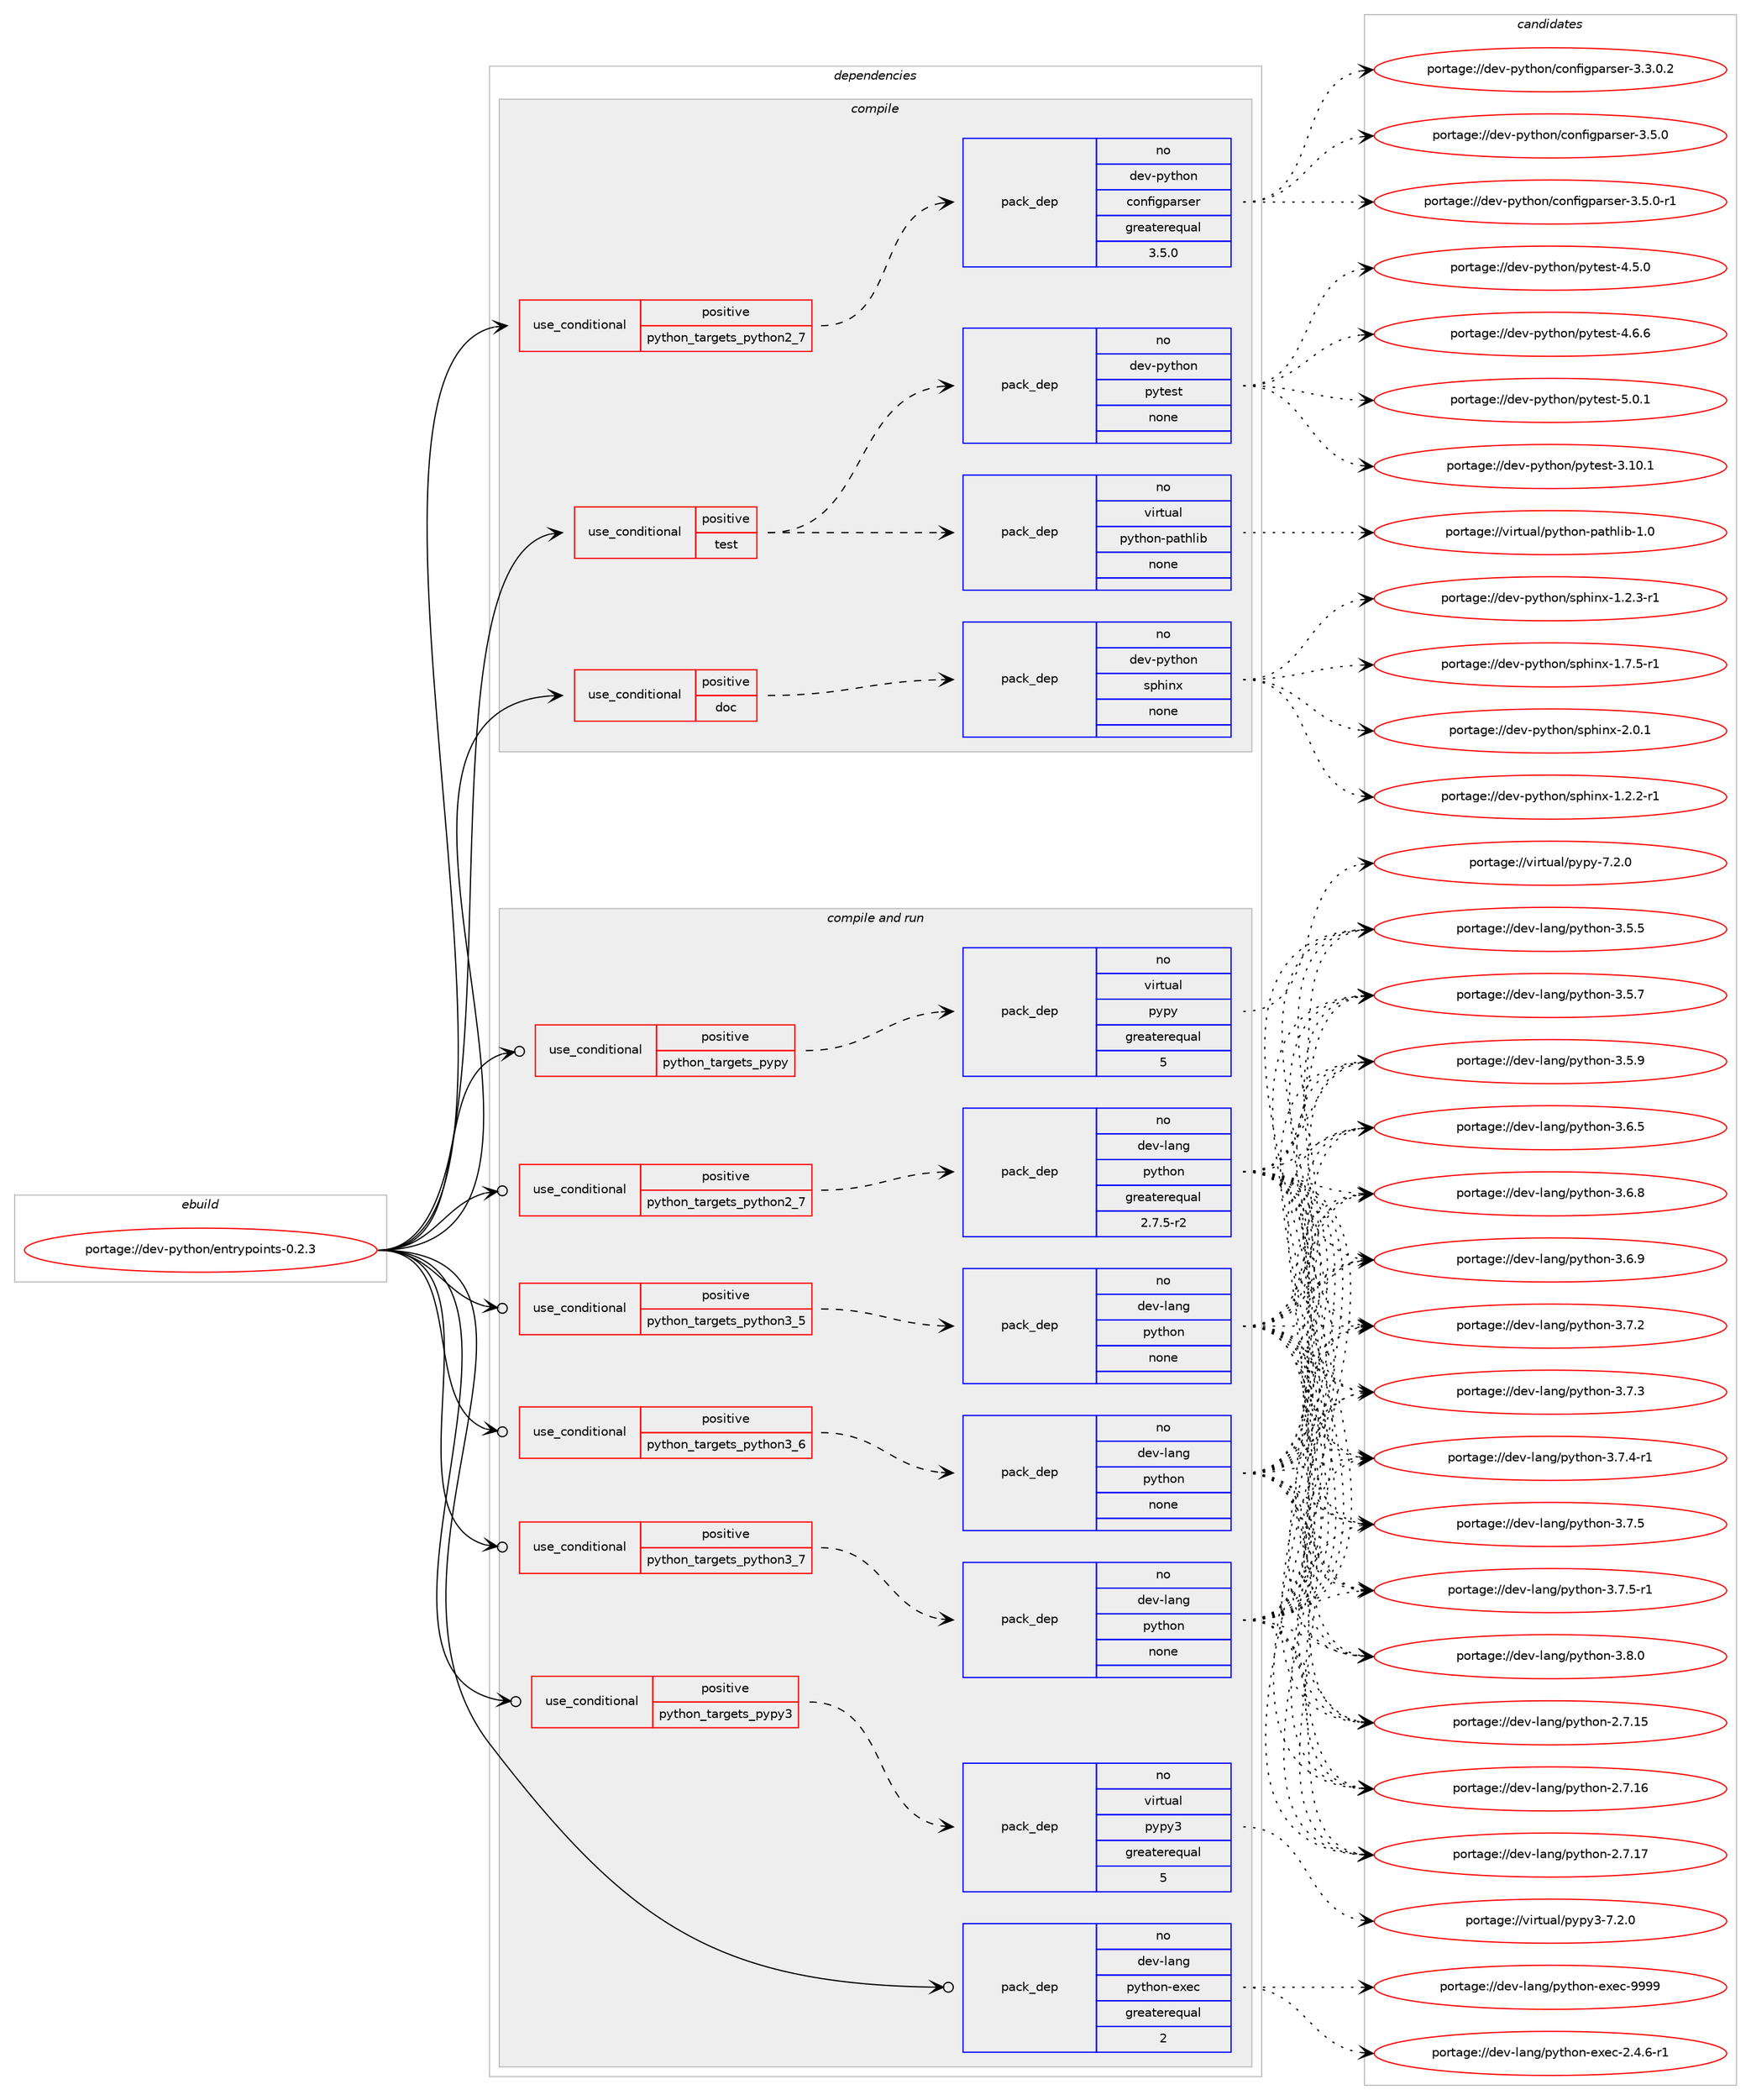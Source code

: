 digraph prolog {

# *************
# Graph options
# *************

newrank=true;
concentrate=true;
compound=true;
graph [rankdir=LR,fontname=Helvetica,fontsize=10,ranksep=1.5];#, ranksep=2.5, nodesep=0.2];
edge  [arrowhead=vee];
node  [fontname=Helvetica,fontsize=10];

# **********
# The ebuild
# **********

subgraph cluster_leftcol {
color=gray;
rank=same;
label=<<i>ebuild</i>>;
id [label="portage://dev-python/entrypoints-0.2.3", color=red, width=4, href="../dev-python/entrypoints-0.2.3.svg"];
}

# ****************
# The dependencies
# ****************

subgraph cluster_midcol {
color=gray;
label=<<i>dependencies</i>>;
subgraph cluster_compile {
fillcolor="#eeeeee";
style=filled;
label=<<i>compile</i>>;
subgraph cond28222 {
dependency138181 [label=<<TABLE BORDER="0" CELLBORDER="1" CELLSPACING="0" CELLPADDING="4"><TR><TD ROWSPAN="3" CELLPADDING="10">use_conditional</TD></TR><TR><TD>positive</TD></TR><TR><TD>doc</TD></TR></TABLE>>, shape=none, color=red];
subgraph pack106642 {
dependency138182 [label=<<TABLE BORDER="0" CELLBORDER="1" CELLSPACING="0" CELLPADDING="4" WIDTH="220"><TR><TD ROWSPAN="6" CELLPADDING="30">pack_dep</TD></TR><TR><TD WIDTH="110">no</TD></TR><TR><TD>dev-python</TD></TR><TR><TD>sphinx</TD></TR><TR><TD>none</TD></TR><TR><TD></TD></TR></TABLE>>, shape=none, color=blue];
}
dependency138181:e -> dependency138182:w [weight=20,style="dashed",arrowhead="vee"];
}
id:e -> dependency138181:w [weight=20,style="solid",arrowhead="vee"];
subgraph cond28223 {
dependency138183 [label=<<TABLE BORDER="0" CELLBORDER="1" CELLSPACING="0" CELLPADDING="4"><TR><TD ROWSPAN="3" CELLPADDING="10">use_conditional</TD></TR><TR><TD>positive</TD></TR><TR><TD>python_targets_python2_7</TD></TR></TABLE>>, shape=none, color=red];
subgraph pack106643 {
dependency138184 [label=<<TABLE BORDER="0" CELLBORDER="1" CELLSPACING="0" CELLPADDING="4" WIDTH="220"><TR><TD ROWSPAN="6" CELLPADDING="30">pack_dep</TD></TR><TR><TD WIDTH="110">no</TD></TR><TR><TD>dev-python</TD></TR><TR><TD>configparser</TD></TR><TR><TD>greaterequal</TD></TR><TR><TD>3.5.0</TD></TR></TABLE>>, shape=none, color=blue];
}
dependency138183:e -> dependency138184:w [weight=20,style="dashed",arrowhead="vee"];
}
id:e -> dependency138183:w [weight=20,style="solid",arrowhead="vee"];
subgraph cond28224 {
dependency138185 [label=<<TABLE BORDER="0" CELLBORDER="1" CELLSPACING="0" CELLPADDING="4"><TR><TD ROWSPAN="3" CELLPADDING="10">use_conditional</TD></TR><TR><TD>positive</TD></TR><TR><TD>test</TD></TR></TABLE>>, shape=none, color=red];
subgraph pack106644 {
dependency138186 [label=<<TABLE BORDER="0" CELLBORDER="1" CELLSPACING="0" CELLPADDING="4" WIDTH="220"><TR><TD ROWSPAN="6" CELLPADDING="30">pack_dep</TD></TR><TR><TD WIDTH="110">no</TD></TR><TR><TD>dev-python</TD></TR><TR><TD>pytest</TD></TR><TR><TD>none</TD></TR><TR><TD></TD></TR></TABLE>>, shape=none, color=blue];
}
dependency138185:e -> dependency138186:w [weight=20,style="dashed",arrowhead="vee"];
subgraph pack106645 {
dependency138187 [label=<<TABLE BORDER="0" CELLBORDER="1" CELLSPACING="0" CELLPADDING="4" WIDTH="220"><TR><TD ROWSPAN="6" CELLPADDING="30">pack_dep</TD></TR><TR><TD WIDTH="110">no</TD></TR><TR><TD>virtual</TD></TR><TR><TD>python-pathlib</TD></TR><TR><TD>none</TD></TR><TR><TD></TD></TR></TABLE>>, shape=none, color=blue];
}
dependency138185:e -> dependency138187:w [weight=20,style="dashed",arrowhead="vee"];
}
id:e -> dependency138185:w [weight=20,style="solid",arrowhead="vee"];
}
subgraph cluster_compileandrun {
fillcolor="#eeeeee";
style=filled;
label=<<i>compile and run</i>>;
subgraph cond28225 {
dependency138188 [label=<<TABLE BORDER="0" CELLBORDER="1" CELLSPACING="0" CELLPADDING="4"><TR><TD ROWSPAN="3" CELLPADDING="10">use_conditional</TD></TR><TR><TD>positive</TD></TR><TR><TD>python_targets_pypy</TD></TR></TABLE>>, shape=none, color=red];
subgraph pack106646 {
dependency138189 [label=<<TABLE BORDER="0" CELLBORDER="1" CELLSPACING="0" CELLPADDING="4" WIDTH="220"><TR><TD ROWSPAN="6" CELLPADDING="30">pack_dep</TD></TR><TR><TD WIDTH="110">no</TD></TR><TR><TD>virtual</TD></TR><TR><TD>pypy</TD></TR><TR><TD>greaterequal</TD></TR><TR><TD>5</TD></TR></TABLE>>, shape=none, color=blue];
}
dependency138188:e -> dependency138189:w [weight=20,style="dashed",arrowhead="vee"];
}
id:e -> dependency138188:w [weight=20,style="solid",arrowhead="odotvee"];
subgraph cond28226 {
dependency138190 [label=<<TABLE BORDER="0" CELLBORDER="1" CELLSPACING="0" CELLPADDING="4"><TR><TD ROWSPAN="3" CELLPADDING="10">use_conditional</TD></TR><TR><TD>positive</TD></TR><TR><TD>python_targets_pypy3</TD></TR></TABLE>>, shape=none, color=red];
subgraph pack106647 {
dependency138191 [label=<<TABLE BORDER="0" CELLBORDER="1" CELLSPACING="0" CELLPADDING="4" WIDTH="220"><TR><TD ROWSPAN="6" CELLPADDING="30">pack_dep</TD></TR><TR><TD WIDTH="110">no</TD></TR><TR><TD>virtual</TD></TR><TR><TD>pypy3</TD></TR><TR><TD>greaterequal</TD></TR><TR><TD>5</TD></TR></TABLE>>, shape=none, color=blue];
}
dependency138190:e -> dependency138191:w [weight=20,style="dashed",arrowhead="vee"];
}
id:e -> dependency138190:w [weight=20,style="solid",arrowhead="odotvee"];
subgraph cond28227 {
dependency138192 [label=<<TABLE BORDER="0" CELLBORDER="1" CELLSPACING="0" CELLPADDING="4"><TR><TD ROWSPAN="3" CELLPADDING="10">use_conditional</TD></TR><TR><TD>positive</TD></TR><TR><TD>python_targets_python2_7</TD></TR></TABLE>>, shape=none, color=red];
subgraph pack106648 {
dependency138193 [label=<<TABLE BORDER="0" CELLBORDER="1" CELLSPACING="0" CELLPADDING="4" WIDTH="220"><TR><TD ROWSPAN="6" CELLPADDING="30">pack_dep</TD></TR><TR><TD WIDTH="110">no</TD></TR><TR><TD>dev-lang</TD></TR><TR><TD>python</TD></TR><TR><TD>greaterequal</TD></TR><TR><TD>2.7.5-r2</TD></TR></TABLE>>, shape=none, color=blue];
}
dependency138192:e -> dependency138193:w [weight=20,style="dashed",arrowhead="vee"];
}
id:e -> dependency138192:w [weight=20,style="solid",arrowhead="odotvee"];
subgraph cond28228 {
dependency138194 [label=<<TABLE BORDER="0" CELLBORDER="1" CELLSPACING="0" CELLPADDING="4"><TR><TD ROWSPAN="3" CELLPADDING="10">use_conditional</TD></TR><TR><TD>positive</TD></TR><TR><TD>python_targets_python3_5</TD></TR></TABLE>>, shape=none, color=red];
subgraph pack106649 {
dependency138195 [label=<<TABLE BORDER="0" CELLBORDER="1" CELLSPACING="0" CELLPADDING="4" WIDTH="220"><TR><TD ROWSPAN="6" CELLPADDING="30">pack_dep</TD></TR><TR><TD WIDTH="110">no</TD></TR><TR><TD>dev-lang</TD></TR><TR><TD>python</TD></TR><TR><TD>none</TD></TR><TR><TD></TD></TR></TABLE>>, shape=none, color=blue];
}
dependency138194:e -> dependency138195:w [weight=20,style="dashed",arrowhead="vee"];
}
id:e -> dependency138194:w [weight=20,style="solid",arrowhead="odotvee"];
subgraph cond28229 {
dependency138196 [label=<<TABLE BORDER="0" CELLBORDER="1" CELLSPACING="0" CELLPADDING="4"><TR><TD ROWSPAN="3" CELLPADDING="10">use_conditional</TD></TR><TR><TD>positive</TD></TR><TR><TD>python_targets_python3_6</TD></TR></TABLE>>, shape=none, color=red];
subgraph pack106650 {
dependency138197 [label=<<TABLE BORDER="0" CELLBORDER="1" CELLSPACING="0" CELLPADDING="4" WIDTH="220"><TR><TD ROWSPAN="6" CELLPADDING="30">pack_dep</TD></TR><TR><TD WIDTH="110">no</TD></TR><TR><TD>dev-lang</TD></TR><TR><TD>python</TD></TR><TR><TD>none</TD></TR><TR><TD></TD></TR></TABLE>>, shape=none, color=blue];
}
dependency138196:e -> dependency138197:w [weight=20,style="dashed",arrowhead="vee"];
}
id:e -> dependency138196:w [weight=20,style="solid",arrowhead="odotvee"];
subgraph cond28230 {
dependency138198 [label=<<TABLE BORDER="0" CELLBORDER="1" CELLSPACING="0" CELLPADDING="4"><TR><TD ROWSPAN="3" CELLPADDING="10">use_conditional</TD></TR><TR><TD>positive</TD></TR><TR><TD>python_targets_python3_7</TD></TR></TABLE>>, shape=none, color=red];
subgraph pack106651 {
dependency138199 [label=<<TABLE BORDER="0" CELLBORDER="1" CELLSPACING="0" CELLPADDING="4" WIDTH="220"><TR><TD ROWSPAN="6" CELLPADDING="30">pack_dep</TD></TR><TR><TD WIDTH="110">no</TD></TR><TR><TD>dev-lang</TD></TR><TR><TD>python</TD></TR><TR><TD>none</TD></TR><TR><TD></TD></TR></TABLE>>, shape=none, color=blue];
}
dependency138198:e -> dependency138199:w [weight=20,style="dashed",arrowhead="vee"];
}
id:e -> dependency138198:w [weight=20,style="solid",arrowhead="odotvee"];
subgraph pack106652 {
dependency138200 [label=<<TABLE BORDER="0" CELLBORDER="1" CELLSPACING="0" CELLPADDING="4" WIDTH="220"><TR><TD ROWSPAN="6" CELLPADDING="30">pack_dep</TD></TR><TR><TD WIDTH="110">no</TD></TR><TR><TD>dev-lang</TD></TR><TR><TD>python-exec</TD></TR><TR><TD>greaterequal</TD></TR><TR><TD>2</TD></TR></TABLE>>, shape=none, color=blue];
}
id:e -> dependency138200:w [weight=20,style="solid",arrowhead="odotvee"];
}
subgraph cluster_run {
fillcolor="#eeeeee";
style=filled;
label=<<i>run</i>>;
}
}

# **************
# The candidates
# **************

subgraph cluster_choices {
rank=same;
color=gray;
label=<<i>candidates</i>>;

subgraph choice106642 {
color=black;
nodesep=1;
choiceportage10010111845112121116104111110471151121041051101204549465046504511449 [label="portage://dev-python/sphinx-1.2.2-r1", color=red, width=4,href="../dev-python/sphinx-1.2.2-r1.svg"];
choiceportage10010111845112121116104111110471151121041051101204549465046514511449 [label="portage://dev-python/sphinx-1.2.3-r1", color=red, width=4,href="../dev-python/sphinx-1.2.3-r1.svg"];
choiceportage10010111845112121116104111110471151121041051101204549465546534511449 [label="portage://dev-python/sphinx-1.7.5-r1", color=red, width=4,href="../dev-python/sphinx-1.7.5-r1.svg"];
choiceportage1001011184511212111610411111047115112104105110120455046484649 [label="portage://dev-python/sphinx-2.0.1", color=red, width=4,href="../dev-python/sphinx-2.0.1.svg"];
dependency138182:e -> choiceportage10010111845112121116104111110471151121041051101204549465046504511449:w [style=dotted,weight="100"];
dependency138182:e -> choiceportage10010111845112121116104111110471151121041051101204549465046514511449:w [style=dotted,weight="100"];
dependency138182:e -> choiceportage10010111845112121116104111110471151121041051101204549465546534511449:w [style=dotted,weight="100"];
dependency138182:e -> choiceportage1001011184511212111610411111047115112104105110120455046484649:w [style=dotted,weight="100"];
}
subgraph choice106643 {
color=black;
nodesep=1;
choiceportage100101118451121211161041111104799111110102105103112971141151011144551465146484650 [label="portage://dev-python/configparser-3.3.0.2", color=red, width=4,href="../dev-python/configparser-3.3.0.2.svg"];
choiceportage10010111845112121116104111110479911111010210510311297114115101114455146534648 [label="portage://dev-python/configparser-3.5.0", color=red, width=4,href="../dev-python/configparser-3.5.0.svg"];
choiceportage100101118451121211161041111104799111110102105103112971141151011144551465346484511449 [label="portage://dev-python/configparser-3.5.0-r1", color=red, width=4,href="../dev-python/configparser-3.5.0-r1.svg"];
dependency138184:e -> choiceportage100101118451121211161041111104799111110102105103112971141151011144551465146484650:w [style=dotted,weight="100"];
dependency138184:e -> choiceportage10010111845112121116104111110479911111010210510311297114115101114455146534648:w [style=dotted,weight="100"];
dependency138184:e -> choiceportage100101118451121211161041111104799111110102105103112971141151011144551465346484511449:w [style=dotted,weight="100"];
}
subgraph choice106644 {
color=black;
nodesep=1;
choiceportage100101118451121211161041111104711212111610111511645514649484649 [label="portage://dev-python/pytest-3.10.1", color=red, width=4,href="../dev-python/pytest-3.10.1.svg"];
choiceportage1001011184511212111610411111047112121116101115116455246534648 [label="portage://dev-python/pytest-4.5.0", color=red, width=4,href="../dev-python/pytest-4.5.0.svg"];
choiceportage1001011184511212111610411111047112121116101115116455246544654 [label="portage://dev-python/pytest-4.6.6", color=red, width=4,href="../dev-python/pytest-4.6.6.svg"];
choiceportage1001011184511212111610411111047112121116101115116455346484649 [label="portage://dev-python/pytest-5.0.1", color=red, width=4,href="../dev-python/pytest-5.0.1.svg"];
dependency138186:e -> choiceportage100101118451121211161041111104711212111610111511645514649484649:w [style=dotted,weight="100"];
dependency138186:e -> choiceportage1001011184511212111610411111047112121116101115116455246534648:w [style=dotted,weight="100"];
dependency138186:e -> choiceportage1001011184511212111610411111047112121116101115116455246544654:w [style=dotted,weight="100"];
dependency138186:e -> choiceportage1001011184511212111610411111047112121116101115116455346484649:w [style=dotted,weight="100"];
}
subgraph choice106645 {
color=black;
nodesep=1;
choiceportage118105114116117971084711212111610411111045112971161041081059845494648 [label="portage://virtual/python-pathlib-1.0", color=red, width=4,href="../virtual/python-pathlib-1.0.svg"];
dependency138187:e -> choiceportage118105114116117971084711212111610411111045112971161041081059845494648:w [style=dotted,weight="100"];
}
subgraph choice106646 {
color=black;
nodesep=1;
choiceportage1181051141161179710847112121112121455546504648 [label="portage://virtual/pypy-7.2.0", color=red, width=4,href="../virtual/pypy-7.2.0.svg"];
dependency138189:e -> choiceportage1181051141161179710847112121112121455546504648:w [style=dotted,weight="100"];
}
subgraph choice106647 {
color=black;
nodesep=1;
choiceportage118105114116117971084711212111212151455546504648 [label="portage://virtual/pypy3-7.2.0", color=red, width=4,href="../virtual/pypy3-7.2.0.svg"];
dependency138191:e -> choiceportage118105114116117971084711212111212151455546504648:w [style=dotted,weight="100"];
}
subgraph choice106648 {
color=black;
nodesep=1;
choiceportage10010111845108971101034711212111610411111045504655464953 [label="portage://dev-lang/python-2.7.15", color=red, width=4,href="../dev-lang/python-2.7.15.svg"];
choiceportage10010111845108971101034711212111610411111045504655464954 [label="portage://dev-lang/python-2.7.16", color=red, width=4,href="../dev-lang/python-2.7.16.svg"];
choiceportage10010111845108971101034711212111610411111045504655464955 [label="portage://dev-lang/python-2.7.17", color=red, width=4,href="../dev-lang/python-2.7.17.svg"];
choiceportage100101118451089711010347112121116104111110455146534653 [label="portage://dev-lang/python-3.5.5", color=red, width=4,href="../dev-lang/python-3.5.5.svg"];
choiceportage100101118451089711010347112121116104111110455146534655 [label="portage://dev-lang/python-3.5.7", color=red, width=4,href="../dev-lang/python-3.5.7.svg"];
choiceportage100101118451089711010347112121116104111110455146534657 [label="portage://dev-lang/python-3.5.9", color=red, width=4,href="../dev-lang/python-3.5.9.svg"];
choiceportage100101118451089711010347112121116104111110455146544653 [label="portage://dev-lang/python-3.6.5", color=red, width=4,href="../dev-lang/python-3.6.5.svg"];
choiceportage100101118451089711010347112121116104111110455146544656 [label="portage://dev-lang/python-3.6.8", color=red, width=4,href="../dev-lang/python-3.6.8.svg"];
choiceportage100101118451089711010347112121116104111110455146544657 [label="portage://dev-lang/python-3.6.9", color=red, width=4,href="../dev-lang/python-3.6.9.svg"];
choiceportage100101118451089711010347112121116104111110455146554650 [label="portage://dev-lang/python-3.7.2", color=red, width=4,href="../dev-lang/python-3.7.2.svg"];
choiceportage100101118451089711010347112121116104111110455146554651 [label="portage://dev-lang/python-3.7.3", color=red, width=4,href="../dev-lang/python-3.7.3.svg"];
choiceportage1001011184510897110103471121211161041111104551465546524511449 [label="portage://dev-lang/python-3.7.4-r1", color=red, width=4,href="../dev-lang/python-3.7.4-r1.svg"];
choiceportage100101118451089711010347112121116104111110455146554653 [label="portage://dev-lang/python-3.7.5", color=red, width=4,href="../dev-lang/python-3.7.5.svg"];
choiceportage1001011184510897110103471121211161041111104551465546534511449 [label="portage://dev-lang/python-3.7.5-r1", color=red, width=4,href="../dev-lang/python-3.7.5-r1.svg"];
choiceportage100101118451089711010347112121116104111110455146564648 [label="portage://dev-lang/python-3.8.0", color=red, width=4,href="../dev-lang/python-3.8.0.svg"];
dependency138193:e -> choiceportage10010111845108971101034711212111610411111045504655464953:w [style=dotted,weight="100"];
dependency138193:e -> choiceportage10010111845108971101034711212111610411111045504655464954:w [style=dotted,weight="100"];
dependency138193:e -> choiceportage10010111845108971101034711212111610411111045504655464955:w [style=dotted,weight="100"];
dependency138193:e -> choiceportage100101118451089711010347112121116104111110455146534653:w [style=dotted,weight="100"];
dependency138193:e -> choiceportage100101118451089711010347112121116104111110455146534655:w [style=dotted,weight="100"];
dependency138193:e -> choiceportage100101118451089711010347112121116104111110455146534657:w [style=dotted,weight="100"];
dependency138193:e -> choiceportage100101118451089711010347112121116104111110455146544653:w [style=dotted,weight="100"];
dependency138193:e -> choiceportage100101118451089711010347112121116104111110455146544656:w [style=dotted,weight="100"];
dependency138193:e -> choiceportage100101118451089711010347112121116104111110455146544657:w [style=dotted,weight="100"];
dependency138193:e -> choiceportage100101118451089711010347112121116104111110455146554650:w [style=dotted,weight="100"];
dependency138193:e -> choiceportage100101118451089711010347112121116104111110455146554651:w [style=dotted,weight="100"];
dependency138193:e -> choiceportage1001011184510897110103471121211161041111104551465546524511449:w [style=dotted,weight="100"];
dependency138193:e -> choiceportage100101118451089711010347112121116104111110455146554653:w [style=dotted,weight="100"];
dependency138193:e -> choiceportage1001011184510897110103471121211161041111104551465546534511449:w [style=dotted,weight="100"];
dependency138193:e -> choiceportage100101118451089711010347112121116104111110455146564648:w [style=dotted,weight="100"];
}
subgraph choice106649 {
color=black;
nodesep=1;
choiceportage10010111845108971101034711212111610411111045504655464953 [label="portage://dev-lang/python-2.7.15", color=red, width=4,href="../dev-lang/python-2.7.15.svg"];
choiceportage10010111845108971101034711212111610411111045504655464954 [label="portage://dev-lang/python-2.7.16", color=red, width=4,href="../dev-lang/python-2.7.16.svg"];
choiceportage10010111845108971101034711212111610411111045504655464955 [label="portage://dev-lang/python-2.7.17", color=red, width=4,href="../dev-lang/python-2.7.17.svg"];
choiceportage100101118451089711010347112121116104111110455146534653 [label="portage://dev-lang/python-3.5.5", color=red, width=4,href="../dev-lang/python-3.5.5.svg"];
choiceportage100101118451089711010347112121116104111110455146534655 [label="portage://dev-lang/python-3.5.7", color=red, width=4,href="../dev-lang/python-3.5.7.svg"];
choiceportage100101118451089711010347112121116104111110455146534657 [label="portage://dev-lang/python-3.5.9", color=red, width=4,href="../dev-lang/python-3.5.9.svg"];
choiceportage100101118451089711010347112121116104111110455146544653 [label="portage://dev-lang/python-3.6.5", color=red, width=4,href="../dev-lang/python-3.6.5.svg"];
choiceportage100101118451089711010347112121116104111110455146544656 [label="portage://dev-lang/python-3.6.8", color=red, width=4,href="../dev-lang/python-3.6.8.svg"];
choiceportage100101118451089711010347112121116104111110455146544657 [label="portage://dev-lang/python-3.6.9", color=red, width=4,href="../dev-lang/python-3.6.9.svg"];
choiceportage100101118451089711010347112121116104111110455146554650 [label="portage://dev-lang/python-3.7.2", color=red, width=4,href="../dev-lang/python-3.7.2.svg"];
choiceportage100101118451089711010347112121116104111110455146554651 [label="portage://dev-lang/python-3.7.3", color=red, width=4,href="../dev-lang/python-3.7.3.svg"];
choiceportage1001011184510897110103471121211161041111104551465546524511449 [label="portage://dev-lang/python-3.7.4-r1", color=red, width=4,href="../dev-lang/python-3.7.4-r1.svg"];
choiceportage100101118451089711010347112121116104111110455146554653 [label="portage://dev-lang/python-3.7.5", color=red, width=4,href="../dev-lang/python-3.7.5.svg"];
choiceportage1001011184510897110103471121211161041111104551465546534511449 [label="portage://dev-lang/python-3.7.5-r1", color=red, width=4,href="../dev-lang/python-3.7.5-r1.svg"];
choiceportage100101118451089711010347112121116104111110455146564648 [label="portage://dev-lang/python-3.8.0", color=red, width=4,href="../dev-lang/python-3.8.0.svg"];
dependency138195:e -> choiceportage10010111845108971101034711212111610411111045504655464953:w [style=dotted,weight="100"];
dependency138195:e -> choiceportage10010111845108971101034711212111610411111045504655464954:w [style=dotted,weight="100"];
dependency138195:e -> choiceportage10010111845108971101034711212111610411111045504655464955:w [style=dotted,weight="100"];
dependency138195:e -> choiceportage100101118451089711010347112121116104111110455146534653:w [style=dotted,weight="100"];
dependency138195:e -> choiceportage100101118451089711010347112121116104111110455146534655:w [style=dotted,weight="100"];
dependency138195:e -> choiceportage100101118451089711010347112121116104111110455146534657:w [style=dotted,weight="100"];
dependency138195:e -> choiceportage100101118451089711010347112121116104111110455146544653:w [style=dotted,weight="100"];
dependency138195:e -> choiceportage100101118451089711010347112121116104111110455146544656:w [style=dotted,weight="100"];
dependency138195:e -> choiceportage100101118451089711010347112121116104111110455146544657:w [style=dotted,weight="100"];
dependency138195:e -> choiceportage100101118451089711010347112121116104111110455146554650:w [style=dotted,weight="100"];
dependency138195:e -> choiceportage100101118451089711010347112121116104111110455146554651:w [style=dotted,weight="100"];
dependency138195:e -> choiceportage1001011184510897110103471121211161041111104551465546524511449:w [style=dotted,weight="100"];
dependency138195:e -> choiceportage100101118451089711010347112121116104111110455146554653:w [style=dotted,weight="100"];
dependency138195:e -> choiceportage1001011184510897110103471121211161041111104551465546534511449:w [style=dotted,weight="100"];
dependency138195:e -> choiceportage100101118451089711010347112121116104111110455146564648:w [style=dotted,weight="100"];
}
subgraph choice106650 {
color=black;
nodesep=1;
choiceportage10010111845108971101034711212111610411111045504655464953 [label="portage://dev-lang/python-2.7.15", color=red, width=4,href="../dev-lang/python-2.7.15.svg"];
choiceportage10010111845108971101034711212111610411111045504655464954 [label="portage://dev-lang/python-2.7.16", color=red, width=4,href="../dev-lang/python-2.7.16.svg"];
choiceportage10010111845108971101034711212111610411111045504655464955 [label="portage://dev-lang/python-2.7.17", color=red, width=4,href="../dev-lang/python-2.7.17.svg"];
choiceportage100101118451089711010347112121116104111110455146534653 [label="portage://dev-lang/python-3.5.5", color=red, width=4,href="../dev-lang/python-3.5.5.svg"];
choiceportage100101118451089711010347112121116104111110455146534655 [label="portage://dev-lang/python-3.5.7", color=red, width=4,href="../dev-lang/python-3.5.7.svg"];
choiceportage100101118451089711010347112121116104111110455146534657 [label="portage://dev-lang/python-3.5.9", color=red, width=4,href="../dev-lang/python-3.5.9.svg"];
choiceportage100101118451089711010347112121116104111110455146544653 [label="portage://dev-lang/python-3.6.5", color=red, width=4,href="../dev-lang/python-3.6.5.svg"];
choiceportage100101118451089711010347112121116104111110455146544656 [label="portage://dev-lang/python-3.6.8", color=red, width=4,href="../dev-lang/python-3.6.8.svg"];
choiceportage100101118451089711010347112121116104111110455146544657 [label="portage://dev-lang/python-3.6.9", color=red, width=4,href="../dev-lang/python-3.6.9.svg"];
choiceportage100101118451089711010347112121116104111110455146554650 [label="portage://dev-lang/python-3.7.2", color=red, width=4,href="../dev-lang/python-3.7.2.svg"];
choiceportage100101118451089711010347112121116104111110455146554651 [label="portage://dev-lang/python-3.7.3", color=red, width=4,href="../dev-lang/python-3.7.3.svg"];
choiceportage1001011184510897110103471121211161041111104551465546524511449 [label="portage://dev-lang/python-3.7.4-r1", color=red, width=4,href="../dev-lang/python-3.7.4-r1.svg"];
choiceportage100101118451089711010347112121116104111110455146554653 [label="portage://dev-lang/python-3.7.5", color=red, width=4,href="../dev-lang/python-3.7.5.svg"];
choiceportage1001011184510897110103471121211161041111104551465546534511449 [label="portage://dev-lang/python-3.7.5-r1", color=red, width=4,href="../dev-lang/python-3.7.5-r1.svg"];
choiceportage100101118451089711010347112121116104111110455146564648 [label="portage://dev-lang/python-3.8.0", color=red, width=4,href="../dev-lang/python-3.8.0.svg"];
dependency138197:e -> choiceportage10010111845108971101034711212111610411111045504655464953:w [style=dotted,weight="100"];
dependency138197:e -> choiceportage10010111845108971101034711212111610411111045504655464954:w [style=dotted,weight="100"];
dependency138197:e -> choiceportage10010111845108971101034711212111610411111045504655464955:w [style=dotted,weight="100"];
dependency138197:e -> choiceportage100101118451089711010347112121116104111110455146534653:w [style=dotted,weight="100"];
dependency138197:e -> choiceportage100101118451089711010347112121116104111110455146534655:w [style=dotted,weight="100"];
dependency138197:e -> choiceportage100101118451089711010347112121116104111110455146534657:w [style=dotted,weight="100"];
dependency138197:e -> choiceportage100101118451089711010347112121116104111110455146544653:w [style=dotted,weight="100"];
dependency138197:e -> choiceportage100101118451089711010347112121116104111110455146544656:w [style=dotted,weight="100"];
dependency138197:e -> choiceportage100101118451089711010347112121116104111110455146544657:w [style=dotted,weight="100"];
dependency138197:e -> choiceportage100101118451089711010347112121116104111110455146554650:w [style=dotted,weight="100"];
dependency138197:e -> choiceportage100101118451089711010347112121116104111110455146554651:w [style=dotted,weight="100"];
dependency138197:e -> choiceportage1001011184510897110103471121211161041111104551465546524511449:w [style=dotted,weight="100"];
dependency138197:e -> choiceportage100101118451089711010347112121116104111110455146554653:w [style=dotted,weight="100"];
dependency138197:e -> choiceportage1001011184510897110103471121211161041111104551465546534511449:w [style=dotted,weight="100"];
dependency138197:e -> choiceportage100101118451089711010347112121116104111110455146564648:w [style=dotted,weight="100"];
}
subgraph choice106651 {
color=black;
nodesep=1;
choiceportage10010111845108971101034711212111610411111045504655464953 [label="portage://dev-lang/python-2.7.15", color=red, width=4,href="../dev-lang/python-2.7.15.svg"];
choiceportage10010111845108971101034711212111610411111045504655464954 [label="portage://dev-lang/python-2.7.16", color=red, width=4,href="../dev-lang/python-2.7.16.svg"];
choiceportage10010111845108971101034711212111610411111045504655464955 [label="portage://dev-lang/python-2.7.17", color=red, width=4,href="../dev-lang/python-2.7.17.svg"];
choiceportage100101118451089711010347112121116104111110455146534653 [label="portage://dev-lang/python-3.5.5", color=red, width=4,href="../dev-lang/python-3.5.5.svg"];
choiceportage100101118451089711010347112121116104111110455146534655 [label="portage://dev-lang/python-3.5.7", color=red, width=4,href="../dev-lang/python-3.5.7.svg"];
choiceportage100101118451089711010347112121116104111110455146534657 [label="portage://dev-lang/python-3.5.9", color=red, width=4,href="../dev-lang/python-3.5.9.svg"];
choiceportage100101118451089711010347112121116104111110455146544653 [label="portage://dev-lang/python-3.6.5", color=red, width=4,href="../dev-lang/python-3.6.5.svg"];
choiceportage100101118451089711010347112121116104111110455146544656 [label="portage://dev-lang/python-3.6.8", color=red, width=4,href="../dev-lang/python-3.6.8.svg"];
choiceportage100101118451089711010347112121116104111110455146544657 [label="portage://dev-lang/python-3.6.9", color=red, width=4,href="../dev-lang/python-3.6.9.svg"];
choiceportage100101118451089711010347112121116104111110455146554650 [label="portage://dev-lang/python-3.7.2", color=red, width=4,href="../dev-lang/python-3.7.2.svg"];
choiceportage100101118451089711010347112121116104111110455146554651 [label="portage://dev-lang/python-3.7.3", color=red, width=4,href="../dev-lang/python-3.7.3.svg"];
choiceportage1001011184510897110103471121211161041111104551465546524511449 [label="portage://dev-lang/python-3.7.4-r1", color=red, width=4,href="../dev-lang/python-3.7.4-r1.svg"];
choiceportage100101118451089711010347112121116104111110455146554653 [label="portage://dev-lang/python-3.7.5", color=red, width=4,href="../dev-lang/python-3.7.5.svg"];
choiceportage1001011184510897110103471121211161041111104551465546534511449 [label="portage://dev-lang/python-3.7.5-r1", color=red, width=4,href="../dev-lang/python-3.7.5-r1.svg"];
choiceportage100101118451089711010347112121116104111110455146564648 [label="portage://dev-lang/python-3.8.0", color=red, width=4,href="../dev-lang/python-3.8.0.svg"];
dependency138199:e -> choiceportage10010111845108971101034711212111610411111045504655464953:w [style=dotted,weight="100"];
dependency138199:e -> choiceportage10010111845108971101034711212111610411111045504655464954:w [style=dotted,weight="100"];
dependency138199:e -> choiceportage10010111845108971101034711212111610411111045504655464955:w [style=dotted,weight="100"];
dependency138199:e -> choiceportage100101118451089711010347112121116104111110455146534653:w [style=dotted,weight="100"];
dependency138199:e -> choiceportage100101118451089711010347112121116104111110455146534655:w [style=dotted,weight="100"];
dependency138199:e -> choiceportage100101118451089711010347112121116104111110455146534657:w [style=dotted,weight="100"];
dependency138199:e -> choiceportage100101118451089711010347112121116104111110455146544653:w [style=dotted,weight="100"];
dependency138199:e -> choiceportage100101118451089711010347112121116104111110455146544656:w [style=dotted,weight="100"];
dependency138199:e -> choiceportage100101118451089711010347112121116104111110455146544657:w [style=dotted,weight="100"];
dependency138199:e -> choiceportage100101118451089711010347112121116104111110455146554650:w [style=dotted,weight="100"];
dependency138199:e -> choiceportage100101118451089711010347112121116104111110455146554651:w [style=dotted,weight="100"];
dependency138199:e -> choiceportage1001011184510897110103471121211161041111104551465546524511449:w [style=dotted,weight="100"];
dependency138199:e -> choiceportage100101118451089711010347112121116104111110455146554653:w [style=dotted,weight="100"];
dependency138199:e -> choiceportage1001011184510897110103471121211161041111104551465546534511449:w [style=dotted,weight="100"];
dependency138199:e -> choiceportage100101118451089711010347112121116104111110455146564648:w [style=dotted,weight="100"];
}
subgraph choice106652 {
color=black;
nodesep=1;
choiceportage10010111845108971101034711212111610411111045101120101994550465246544511449 [label="portage://dev-lang/python-exec-2.4.6-r1", color=red, width=4,href="../dev-lang/python-exec-2.4.6-r1.svg"];
choiceportage10010111845108971101034711212111610411111045101120101994557575757 [label="portage://dev-lang/python-exec-9999", color=red, width=4,href="../dev-lang/python-exec-9999.svg"];
dependency138200:e -> choiceportage10010111845108971101034711212111610411111045101120101994550465246544511449:w [style=dotted,weight="100"];
dependency138200:e -> choiceportage10010111845108971101034711212111610411111045101120101994557575757:w [style=dotted,weight="100"];
}
}

}
